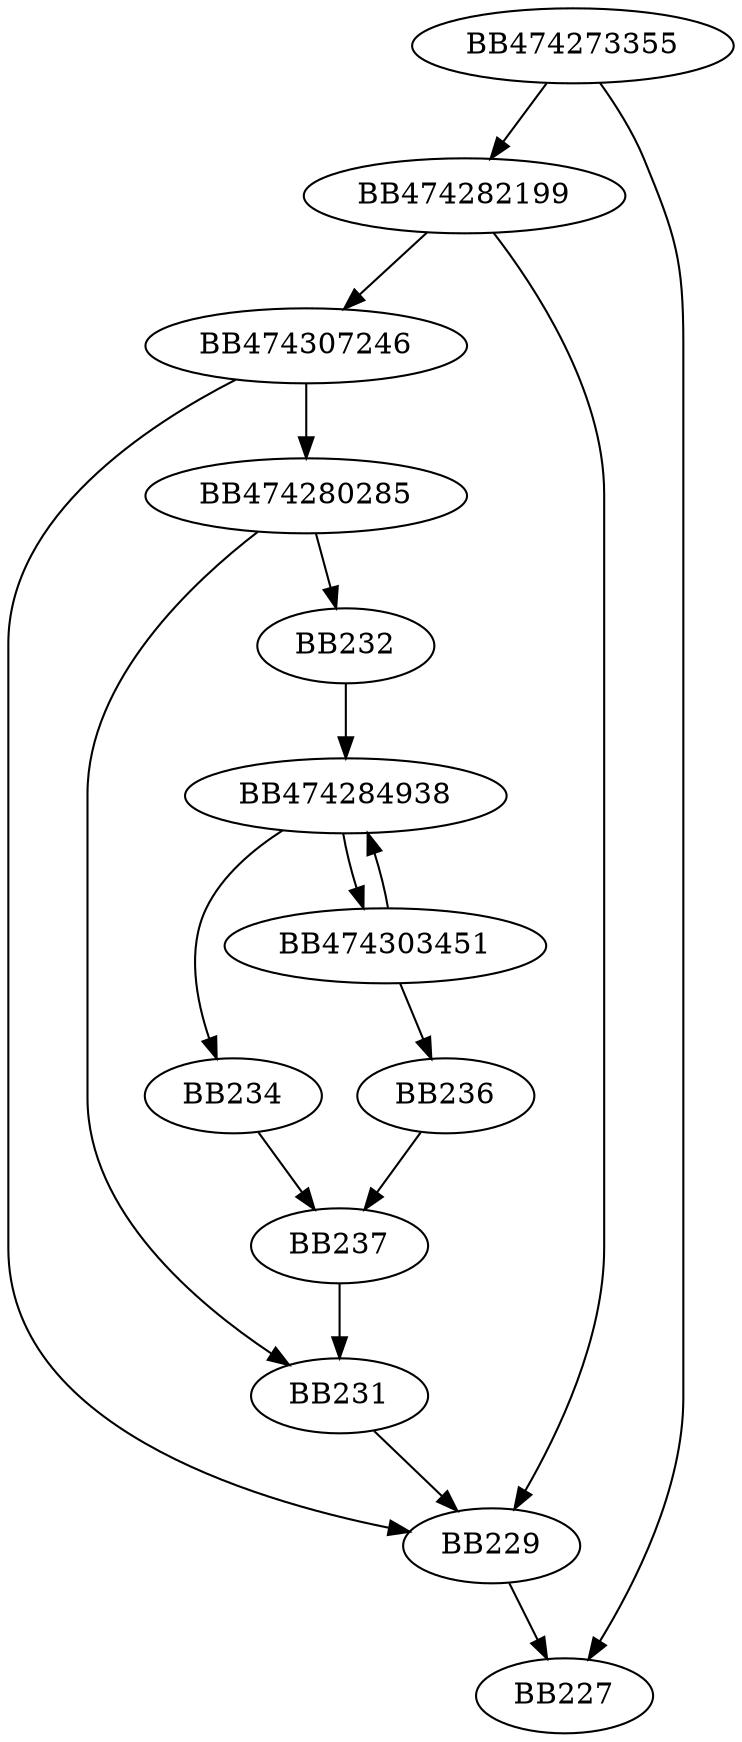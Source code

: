 digraph G{
	BB474273355->BB474282199;
	BB474273355->BB227;
	BB474282199->BB474307246;
	BB474282199->BB229;
	BB474307246->BB474280285;
	BB474307246->BB229;
	BB474280285->BB231;
	BB474280285->BB232;
	BB232->BB474284938;
	BB474284938->BB234;
	BB474284938->BB474303451;
	BB474303451->BB236;
	BB474303451->BB474284938;
	BB234->BB237;
	BB236->BB237;
	BB237->BB231;
	BB231->BB229;
	BB229->BB227;
}

